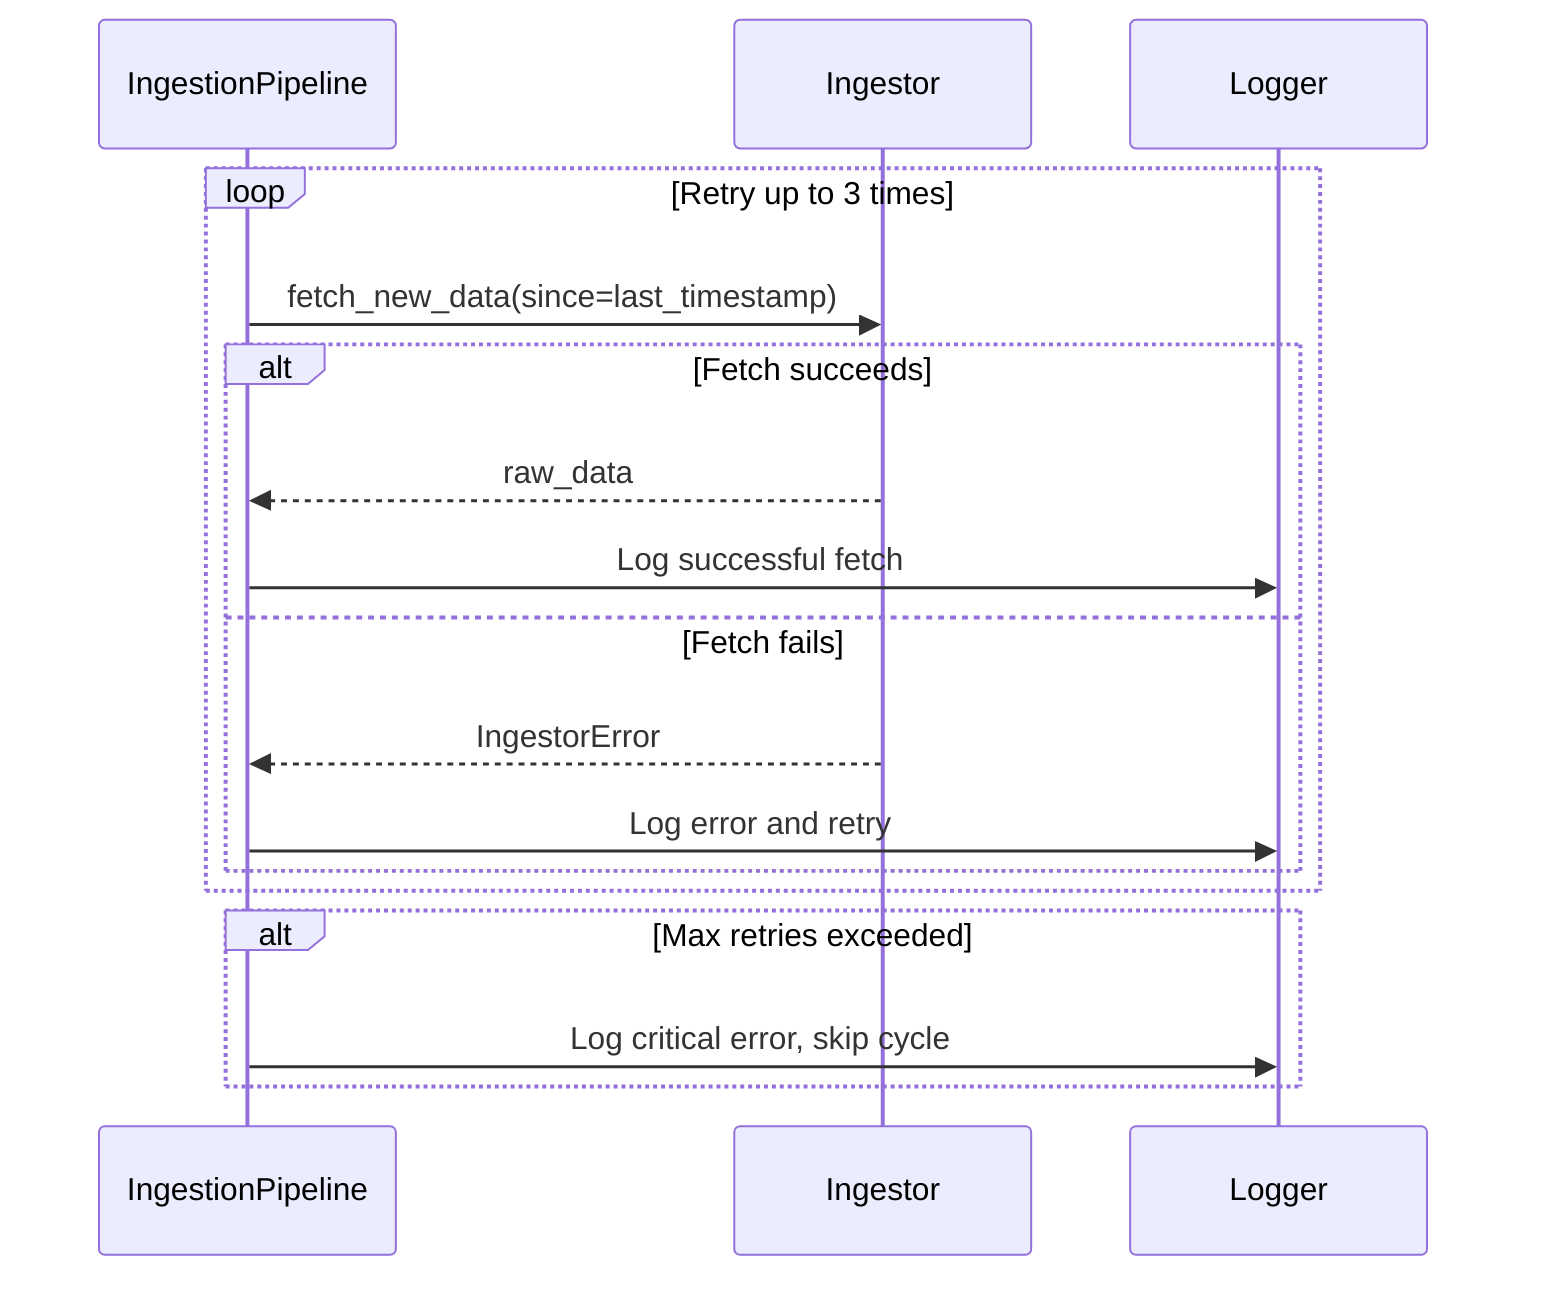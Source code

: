 sequenceDiagram
    participant IngestionPipeline
    participant Ingestor
    participant Logger

    loop Retry up to 3 times
        IngestionPipeline->>Ingestor: fetch_new_data(since=last_timestamp)
        alt Fetch succeeds
            Ingestor-->>IngestionPipeline: raw_data
            IngestionPipeline->>Logger: Log successful fetch
        else Fetch fails
            Ingestor-->>IngestionPipeline: IngestorError
            IngestionPipeline->>Logger: Log error and retry
        end
    end
    alt Max retries exceeded
        IngestionPipeline->>Logger: Log critical error, skip cycle
    end